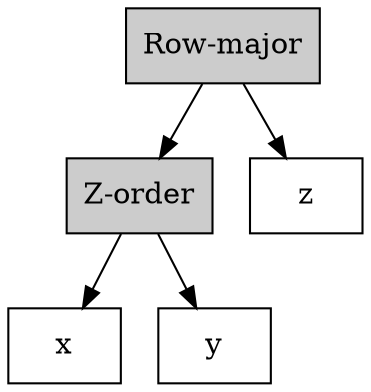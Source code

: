 digraph G {
  node [ shape="rectangle" style="filled" fillcolor="#FFFFFF" ]

  R0 -> Z1
  R0 -> z
  Z1 -> x
  Z1 -> y

  R0 [ label="Row-major" fillcolor="#CCCCCC" ]
  Z1 [ label="Z-order" fillcolor="#CCCCCC" ]
}
